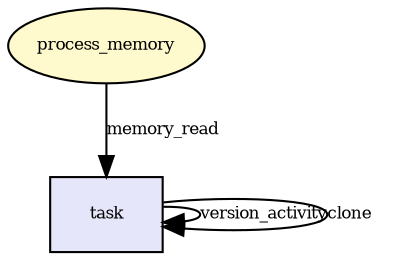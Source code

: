 digraph RGL__DirectedAdjacencyGraph {process_memory[fontsize = 8,label = "process_memory",shape = ellipse, fillcolor="#fffacd", style = filled]

task[fontsize = 8,label = "task",shape = rectangle, fillcolor="#e6e6fa", style = filled]

process_memory -> task[fontsize = 8,label = "memory_read"]

task -> task[fontsize = 8,label = "version_activity"]

task -> task[fontsize = 8,label = "clone"]

}
